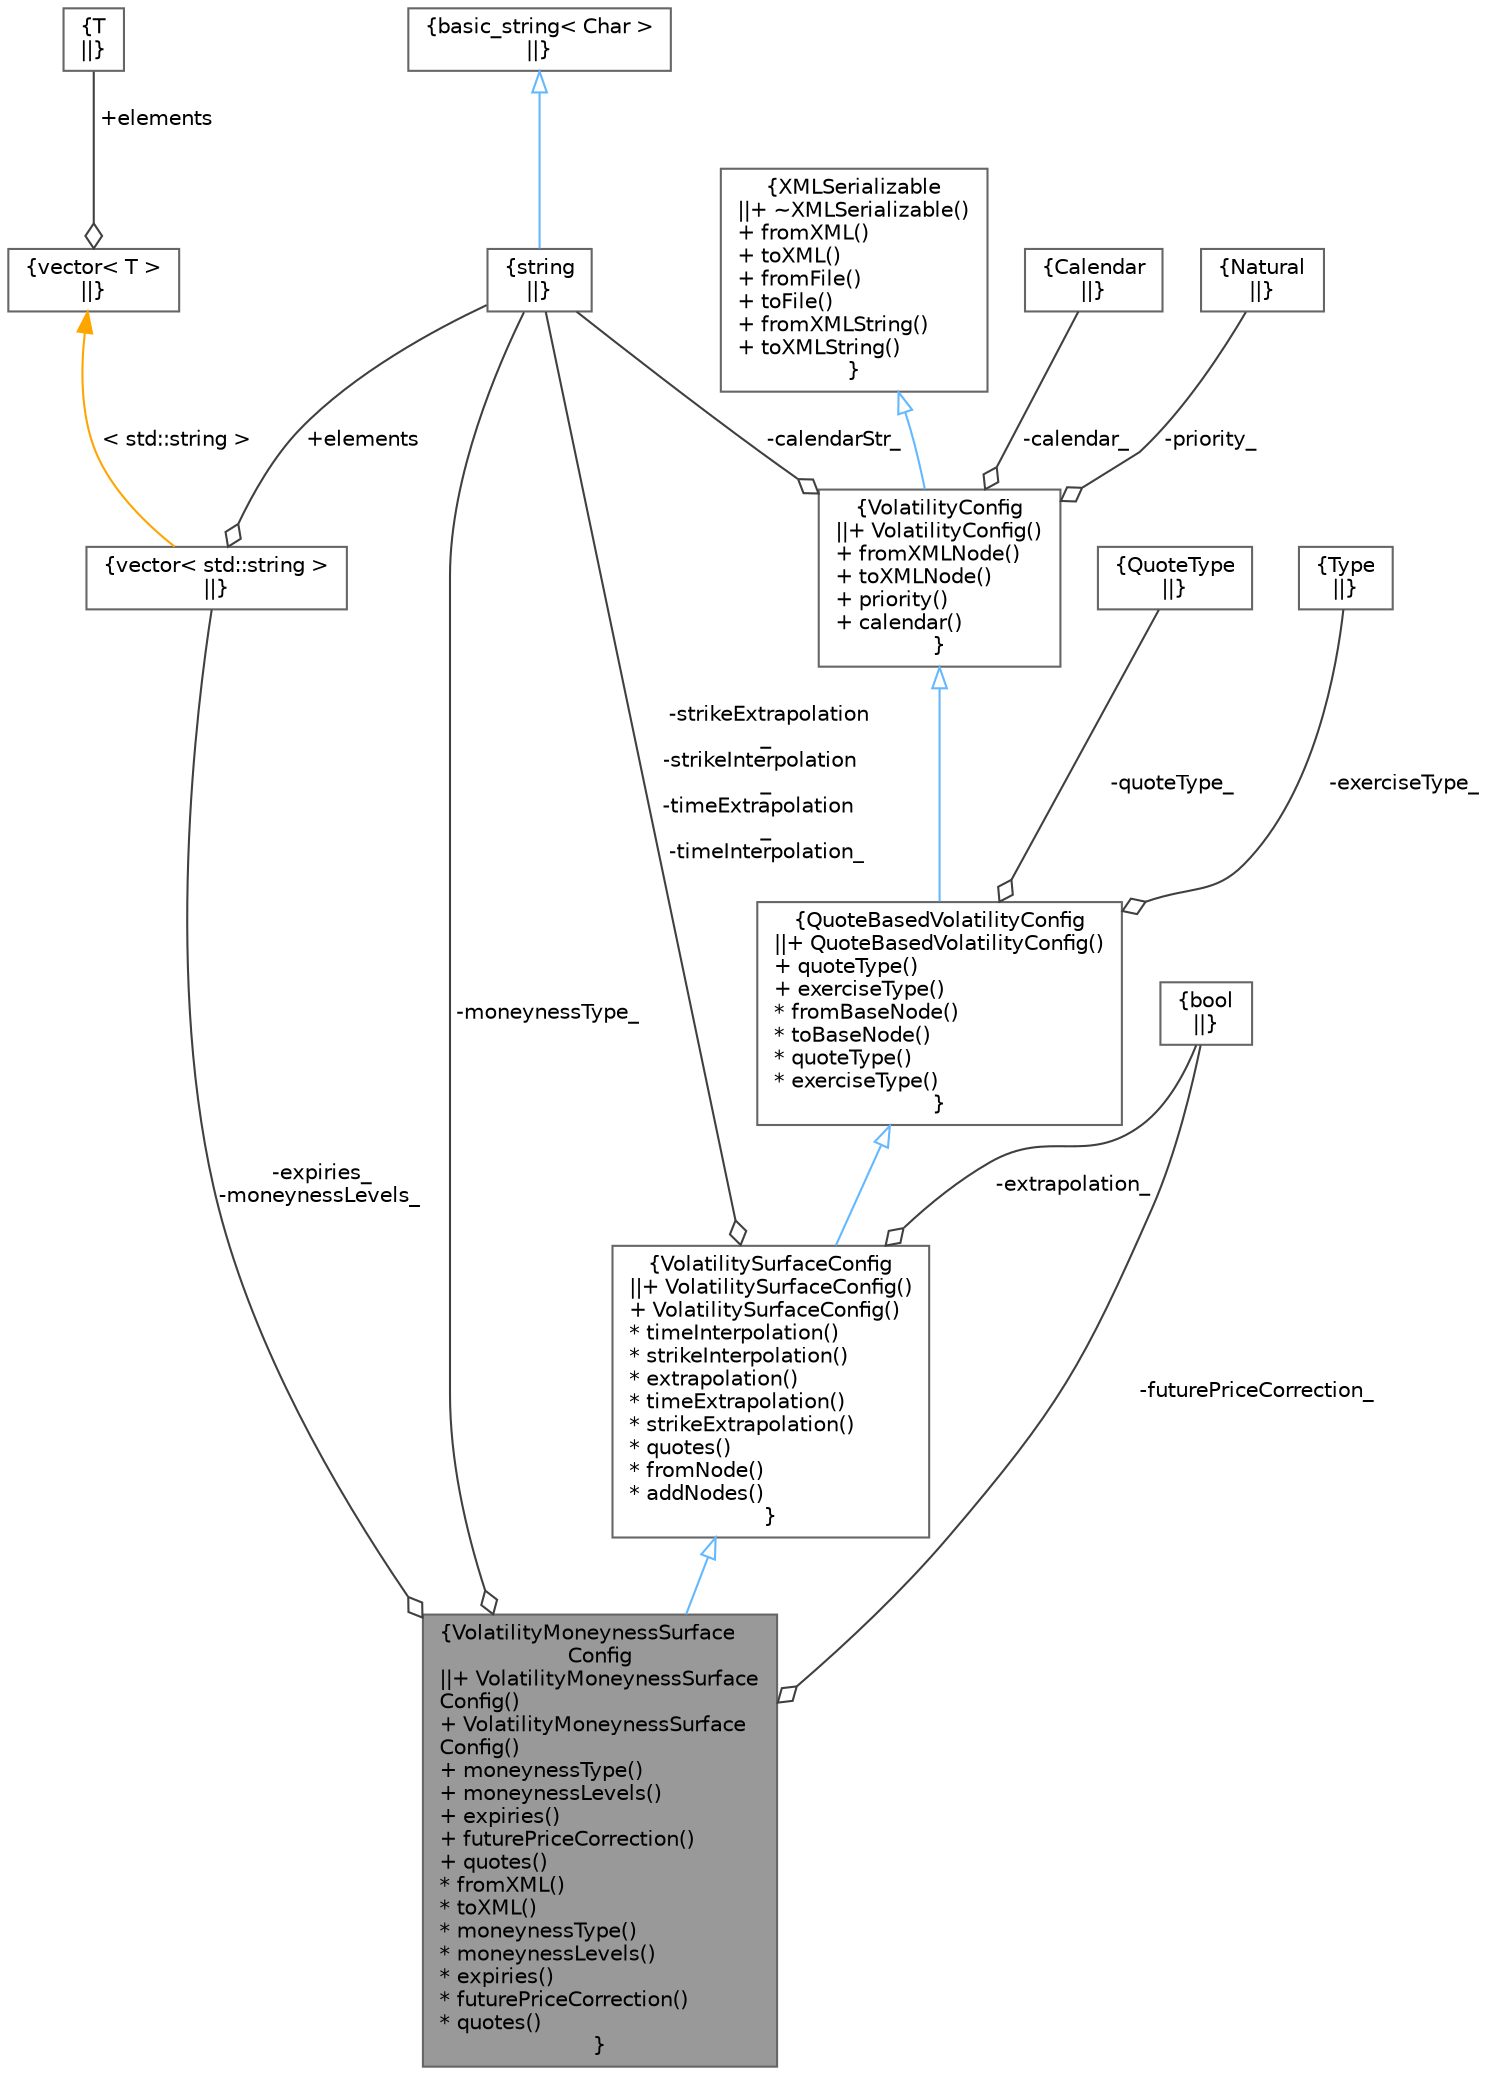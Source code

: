digraph "VolatilityMoneynessSurfaceConfig"
{
 // INTERACTIVE_SVG=YES
 // LATEX_PDF_SIZE
  bgcolor="transparent";
  edge [fontname=Helvetica,fontsize=10,labelfontname=Helvetica,labelfontsize=10];
  node [fontname=Helvetica,fontsize=10,shape=box,height=0.2,width=0.4];
  Node1 [label="{VolatilityMoneynessSurface\lConfig\n||+ VolatilityMoneynessSurface\lConfig()\l+ VolatilityMoneynessSurface\lConfig()\l+ moneynessType()\l+ moneynessLevels()\l+ expiries()\l+ futurePriceCorrection()\l+ quotes()\l* fromXML()\l* toXML()\l* moneynessType()\l* moneynessLevels()\l* expiries()\l* futurePriceCorrection()\l* quotes()\l}",height=0.2,width=0.4,color="gray40", fillcolor="grey60", style="filled", fontcolor="black",tooltip=" "];
  Node2 -> Node1 [dir="back",color="steelblue1",style="solid",arrowtail="onormal"];
  Node2 [label="{VolatilitySurfaceConfig\n||+ VolatilitySurfaceConfig()\l+ VolatilitySurfaceConfig()\l* timeInterpolation()\l* strikeInterpolation()\l* extrapolation()\l* timeExtrapolation()\l* strikeExtrapolation()\l* quotes()\l* fromNode()\l* addNodes()\l}",height=0.2,width=0.4,color="gray40", fillcolor="white", style="filled",URL="$classore_1_1data_1_1_volatility_surface_config.html",tooltip=" "];
  Node3 -> Node2 [dir="back",color="steelblue1",style="solid",arrowtail="onormal"];
  Node3 [label="{QuoteBasedVolatilityConfig\n||+ QuoteBasedVolatilityConfig()\l+ quoteType()\l+ exerciseType()\l* fromBaseNode()\l* toBaseNode()\l* quoteType()\l* exerciseType()\l}",height=0.2,width=0.4,color="gray40", fillcolor="white", style="filled",URL="$classore_1_1data_1_1_quote_based_volatility_config.html",tooltip=" "];
  Node4 -> Node3 [dir="back",color="steelblue1",style="solid",arrowtail="onormal"];
  Node4 [label="{VolatilityConfig\n||+ VolatilityConfig()\l+ fromXMLNode()\l+ toXMLNode()\l+ priority()\l+ calendar()\l}",height=0.2,width=0.4,color="gray40", fillcolor="white", style="filled",URL="$classore_1_1data_1_1_volatility_config.html",tooltip=" "];
  Node5 -> Node4 [dir="back",color="steelblue1",style="solid",arrowtail="onormal"];
  Node5 [label="{XMLSerializable\n||+ ~XMLSerializable()\l+ fromXML()\l+ toXML()\l+ fromFile()\l+ toFile()\l+ fromXMLString()\l+ toXMLString()\l}",height=0.2,width=0.4,color="gray40", fillcolor="white", style="filled",URL="$classore_1_1data_1_1_x_m_l_serializable.html",tooltip="Base class for all serializable classes."];
  Node6 -> Node4 [color="grey25",style="solid",label=" -calendar_" ,arrowhead="odiamond"];
  Node6 [label="{Calendar\n||}",height=0.2,width=0.4,color="gray40", fillcolor="white", style="filled",tooltip=" "];
  Node7 -> Node4 [color="grey25",style="solid",label=" -calendarStr_" ,arrowhead="odiamond"];
  Node7 [label="{string\n||}",height=0.2,width=0.4,color="gray40", fillcolor="white", style="filled",tooltip=" "];
  Node8 -> Node7 [dir="back",color="steelblue1",style="solid",arrowtail="onormal"];
  Node8 [label="{basic_string\< Char \>\n||}",height=0.2,width=0.4,color="gray40", fillcolor="white", style="filled",tooltip=" "];
  Node9 -> Node4 [color="grey25",style="solid",label=" -priority_" ,arrowhead="odiamond"];
  Node9 [label="{Natural\n||}",height=0.2,width=0.4,color="gray40", fillcolor="white", style="filled",tooltip=" "];
  Node10 -> Node3 [color="grey25",style="solid",label=" -quoteType_" ,arrowhead="odiamond"];
  Node10 [label="{QuoteType\n||}",height=0.2,width=0.4,color="gray40", fillcolor="white", style="filled",tooltip=" "];
  Node11 -> Node3 [color="grey25",style="solid",label=" -exerciseType_" ,arrowhead="odiamond"];
  Node11 [label="{Type\n||}",height=0.2,width=0.4,color="gray40", fillcolor="white", style="filled",tooltip=" "];
  Node7 -> Node2 [color="grey25",style="solid",label=" -strikeExtrapolation\l_\n-strikeInterpolation\l_\n-timeExtrapolation\l_\n-timeInterpolation_" ,arrowhead="odiamond"];
  Node12 -> Node2 [color="grey25",style="solid",label=" -extrapolation_" ,arrowhead="odiamond"];
  Node12 [label="{bool\n||}",height=0.2,width=0.4,color="gray40", fillcolor="white", style="filled",URL="$classbool.html",tooltip=" "];
  Node7 -> Node1 [color="grey25",style="solid",label=" -moneynessType_" ,arrowhead="odiamond"];
  Node13 -> Node1 [color="grey25",style="solid",label=" -expiries_\n-moneynessLevels_" ,arrowhead="odiamond"];
  Node13 [label="{vector\< std::string \>\n||}",height=0.2,width=0.4,color="gray40", fillcolor="white", style="filled",tooltip=" "];
  Node7 -> Node13 [color="grey25",style="solid",label=" +elements" ,arrowhead="odiamond"];
  Node14 -> Node13 [dir="back",color="orange",style="solid",label=" \< std::string \>" ];
  Node14 [label="{vector\< T \>\n||}",height=0.2,width=0.4,color="gray40", fillcolor="white", style="filled",tooltip=" "];
  Node15 -> Node14 [color="grey25",style="solid",label=" +elements" ,arrowhead="odiamond"];
  Node15 [label="{T\n||}",height=0.2,width=0.4,color="gray40", fillcolor="white", style="filled",tooltip=" "];
  Node12 -> Node1 [color="grey25",style="solid",label=" -futurePriceCorrection_" ,arrowhead="odiamond"];
}
